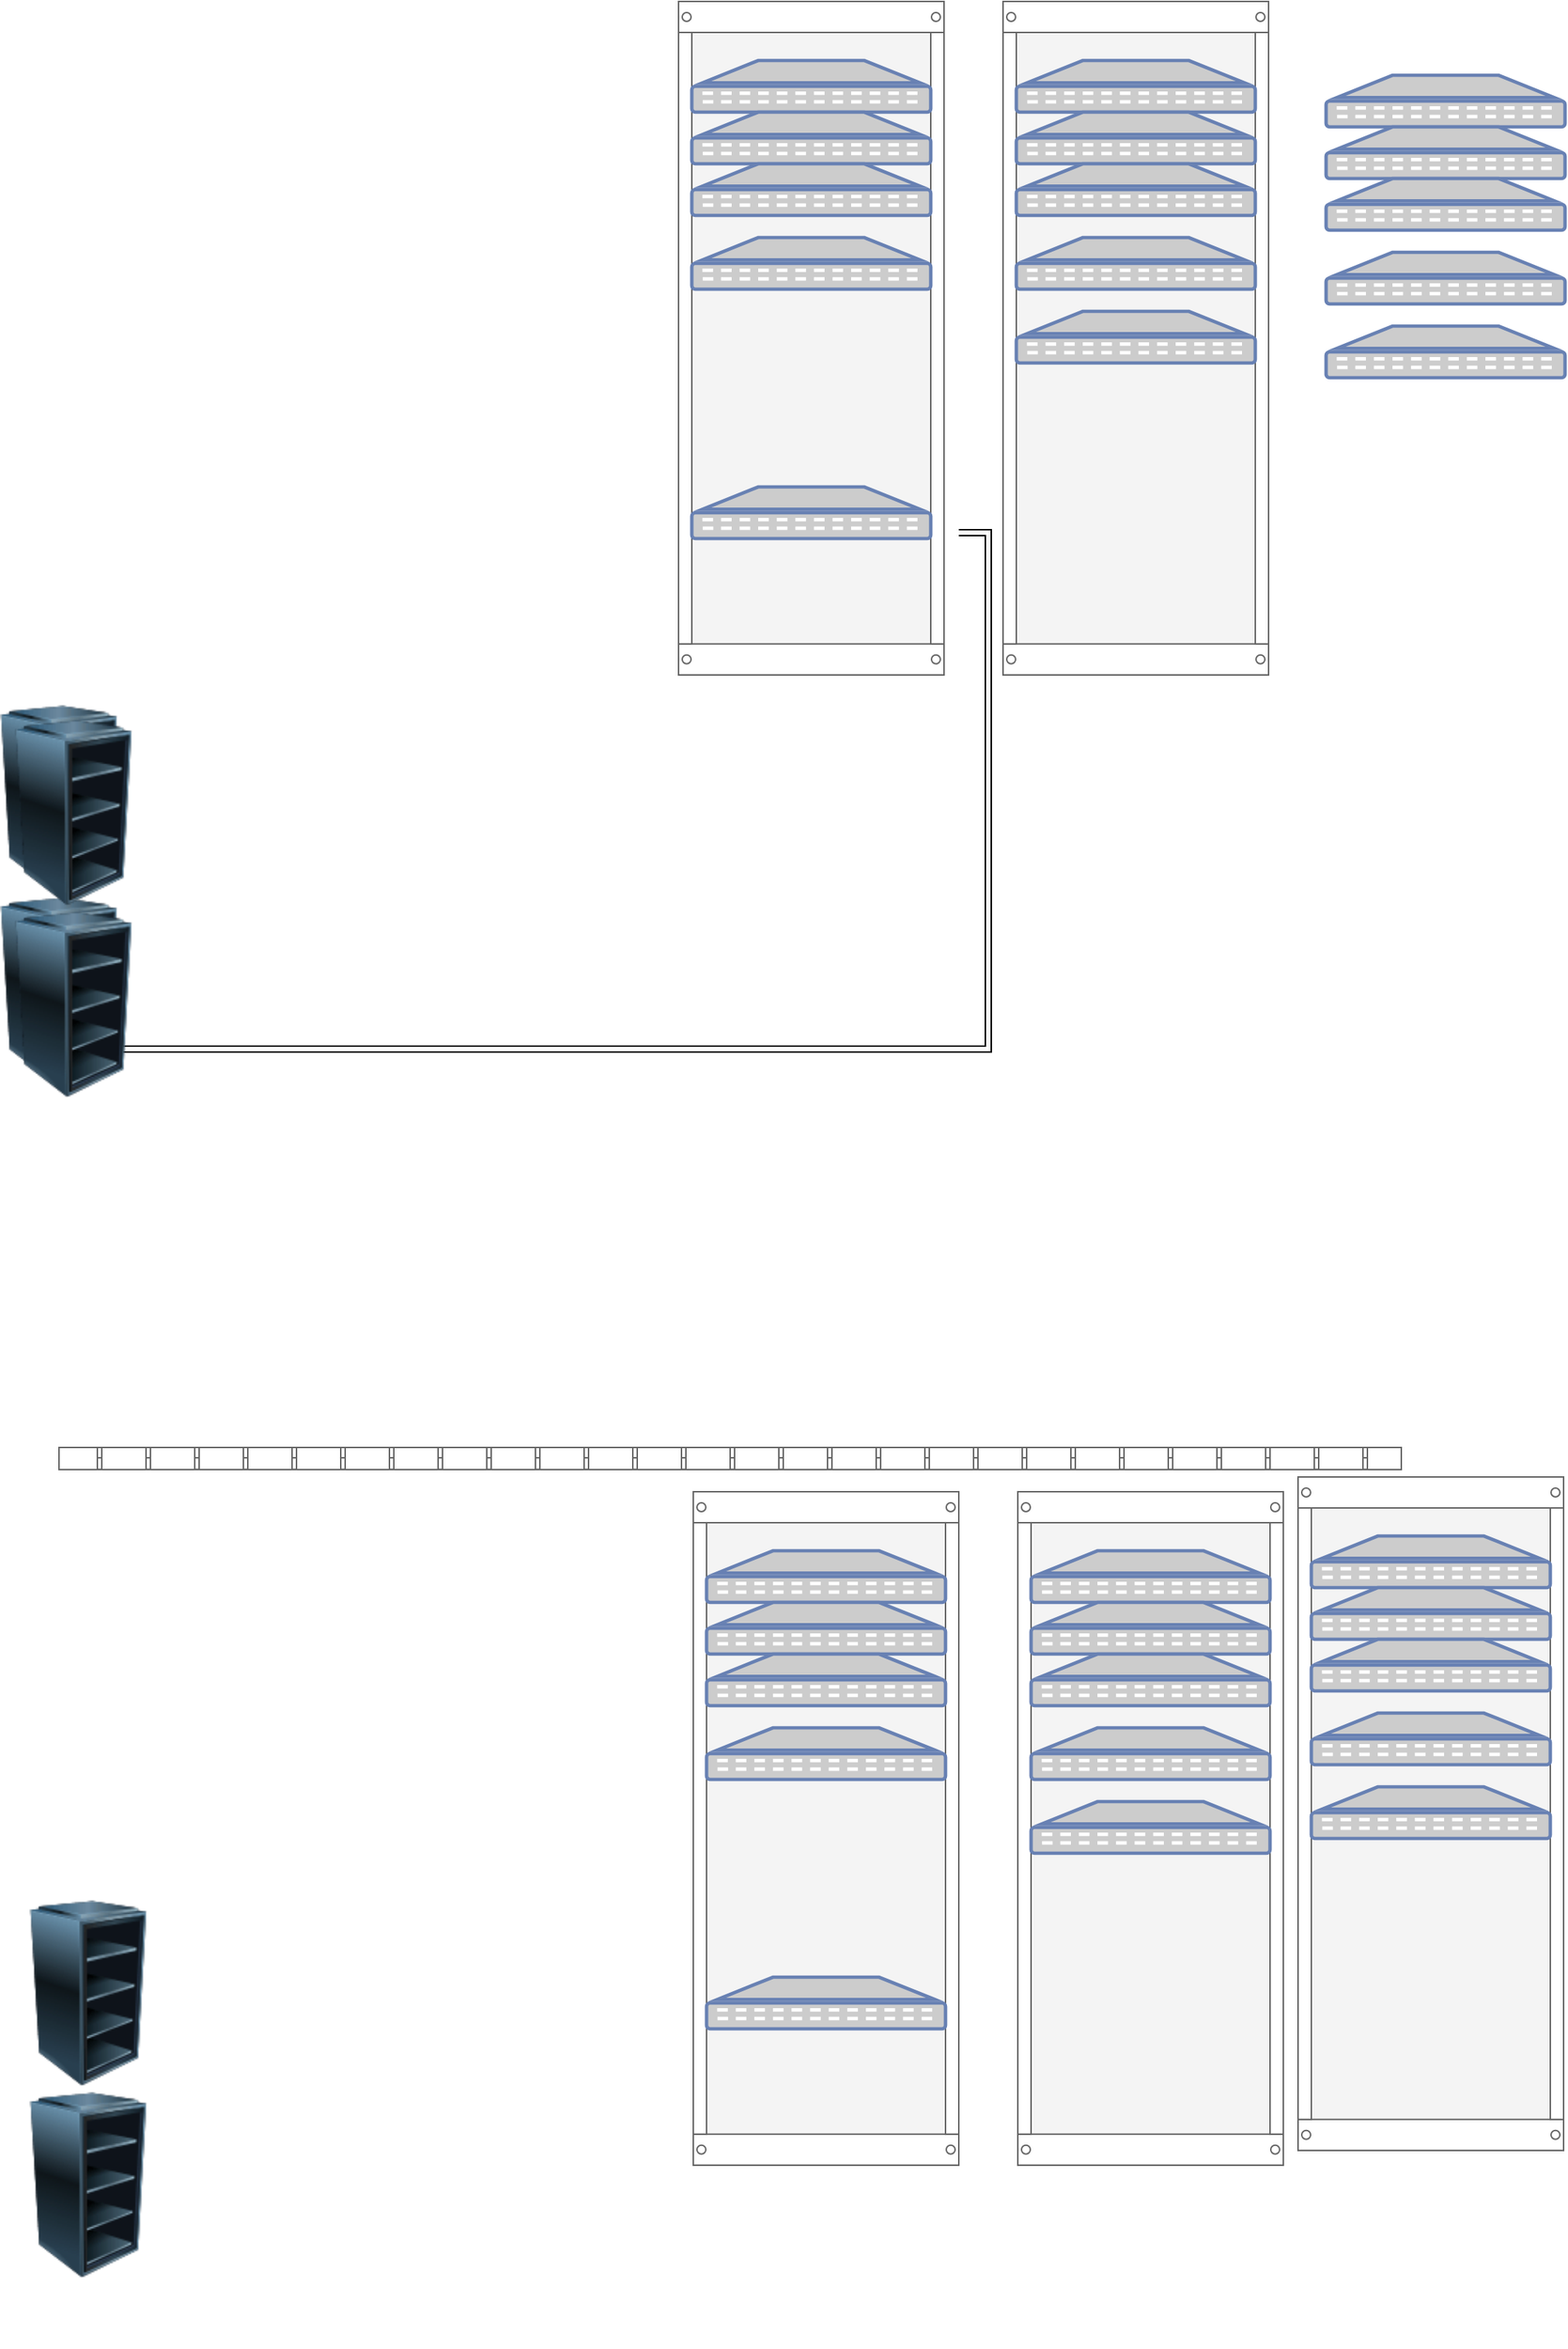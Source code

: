 <mxfile version="24.8.6">
  <diagram id="l2aKFoh6-Bn0gOPZ2l0T" name="Page-1">
    <mxGraphModel dx="1434" dy="780" grid="1" gridSize="10" guides="1" tooltips="1" connect="1" arrows="1" fold="1" page="1" pageScale="1" pageWidth="1169" pageHeight="827" math="0" shadow="0">
      <root>
        <mxCell id="0" />
        <mxCell id="1" parent="0" />
        <mxCell id="LPNpe_ohdMaBUvqTUtnA-45" style="edgeStyle=orthogonalEdgeStyle;rounded=0;orthogonalLoop=1;jettySize=auto;html=1;shape=link;" edge="1" parent="1" source="LPNpe_ohdMaBUvqTUtnA-26">
          <mxGeometry relative="1" as="geometry">
            <mxPoint x="740" y="410" as="targetPoint" />
            <mxPoint x="290" y="760" as="sourcePoint" />
            <Array as="points">
              <mxPoint x="760" y="760" />
              <mxPoint x="760" y="410" />
            </Array>
          </mxGeometry>
        </mxCell>
        <mxCell id="LPNpe_ohdMaBUvqTUtnA-26" value="" style="image;html=1;image=img/lib/clip_art/computers/Server_Rack_Empty_128x128.png" vertex="1" parent="1">
          <mxGeometry x="90" y="610" width="80" height="220" as="geometry" />
        </mxCell>
        <mxCell id="LPNpe_ohdMaBUvqTUtnA-28" value="" style="strokeColor=#666666;html=1;verticalLabelPosition=bottom;labelBackgroundColor=#ffffff;verticalAlign=top;outlineConnect=0;shadow=0;dashed=0;shape=mxgraph.rackGeneral.rackCabinet3;fillColor2=#f4f4f4;container=1;collapsible=0;childLayout=rack;allowGaps=1;marginLeft=9;marginRight=9;marginTop=21;marginBottom=22;textColor=#666666;numDisp=off;" vertex="1" parent="1">
          <mxGeometry x="550" y="50" width="180" height="460" as="geometry" />
        </mxCell>
        <mxCell id="LPNpe_ohdMaBUvqTUtnA-27" value="" style="fontColor=#0066CC;verticalAlign=top;verticalLabelPosition=bottom;labelPosition=center;align=center;html=1;outlineConnect=0;fillColor=#CCCCCC;strokeColor=#6881B3;gradientColor=none;gradientDirection=north;strokeWidth=2;shape=mxgraph.networks.patch_panel;" vertex="1" parent="LPNpe_ohdMaBUvqTUtnA-28">
          <mxGeometry x="9" y="40" width="162" height="35" as="geometry" />
        </mxCell>
        <mxCell id="LPNpe_ohdMaBUvqTUtnA-29" value="" style="fontColor=#0066CC;verticalAlign=top;verticalLabelPosition=bottom;labelPosition=center;align=center;html=1;outlineConnect=0;fillColor=#CCCCCC;strokeColor=#6881B3;gradientColor=none;gradientDirection=north;strokeWidth=2;shape=mxgraph.networks.patch_panel;" vertex="1" parent="LPNpe_ohdMaBUvqTUtnA-28">
          <mxGeometry x="9" y="75" width="162" height="35" as="geometry" />
        </mxCell>
        <mxCell id="LPNpe_ohdMaBUvqTUtnA-30" value="" style="fontColor=#0066CC;verticalAlign=top;verticalLabelPosition=bottom;labelPosition=center;align=center;html=1;outlineConnect=0;fillColor=#CCCCCC;strokeColor=#6881B3;gradientColor=none;gradientDirection=north;strokeWidth=2;shape=mxgraph.networks.patch_panel;" vertex="1" parent="LPNpe_ohdMaBUvqTUtnA-28">
          <mxGeometry x="9" y="110" width="162" height="35" as="geometry" />
        </mxCell>
        <mxCell id="LPNpe_ohdMaBUvqTUtnA-31" value="" style="fontColor=#0066CC;verticalAlign=top;verticalLabelPosition=bottom;labelPosition=center;align=center;html=1;outlineConnect=0;fillColor=#CCCCCC;strokeColor=#6881B3;gradientColor=none;gradientDirection=north;strokeWidth=2;shape=mxgraph.networks.patch_panel;" vertex="1" parent="LPNpe_ohdMaBUvqTUtnA-28">
          <mxGeometry x="9" y="160" width="162" height="35" as="geometry" />
        </mxCell>
        <mxCell id="LPNpe_ohdMaBUvqTUtnA-32" value="" style="fontColor=#0066CC;verticalAlign=top;verticalLabelPosition=bottom;labelPosition=center;align=center;html=1;outlineConnect=0;fillColor=#CCCCCC;strokeColor=#6881B3;gradientColor=none;gradientDirection=north;strokeWidth=2;shape=mxgraph.networks.patch_panel;" vertex="1" parent="LPNpe_ohdMaBUvqTUtnA-28">
          <mxGeometry x="9" y="329" width="162" height="35" as="geometry" />
        </mxCell>
        <mxCell id="LPNpe_ohdMaBUvqTUtnA-33" value="" style="strokeColor=#666666;html=1;verticalLabelPosition=bottom;labelBackgroundColor=#ffffff;verticalAlign=top;outlineConnect=0;shadow=0;dashed=0;shape=mxgraph.rackGeneral.rackCabinet3;fillColor2=#f4f4f4;container=1;collapsible=0;childLayout=rack;allowGaps=1;marginLeft=9;marginRight=9;marginTop=21;marginBottom=22;textColor=#666666;numDisp=off;" vertex="1" parent="1">
          <mxGeometry x="770" y="50" width="180" height="460" as="geometry" />
        </mxCell>
        <mxCell id="LPNpe_ohdMaBUvqTUtnA-34" value="" style="fontColor=#0066CC;verticalAlign=top;verticalLabelPosition=bottom;labelPosition=center;align=center;html=1;outlineConnect=0;fillColor=#CCCCCC;strokeColor=#6881B3;gradientColor=none;gradientDirection=north;strokeWidth=2;shape=mxgraph.networks.patch_panel;" vertex="1" parent="LPNpe_ohdMaBUvqTUtnA-33">
          <mxGeometry x="9" y="40" width="162" height="35" as="geometry" />
        </mxCell>
        <mxCell id="LPNpe_ohdMaBUvqTUtnA-35" value="" style="fontColor=#0066CC;verticalAlign=top;verticalLabelPosition=bottom;labelPosition=center;align=center;html=1;outlineConnect=0;fillColor=#CCCCCC;strokeColor=#6881B3;gradientColor=none;gradientDirection=north;strokeWidth=2;shape=mxgraph.networks.patch_panel;" vertex="1" parent="LPNpe_ohdMaBUvqTUtnA-33">
          <mxGeometry x="9" y="75" width="162" height="35" as="geometry" />
        </mxCell>
        <mxCell id="LPNpe_ohdMaBUvqTUtnA-36" value="" style="fontColor=#0066CC;verticalAlign=top;verticalLabelPosition=bottom;labelPosition=center;align=center;html=1;outlineConnect=0;fillColor=#CCCCCC;strokeColor=#6881B3;gradientColor=none;gradientDirection=north;strokeWidth=2;shape=mxgraph.networks.patch_panel;" vertex="1" parent="LPNpe_ohdMaBUvqTUtnA-33">
          <mxGeometry x="9" y="110" width="162" height="35" as="geometry" />
        </mxCell>
        <mxCell id="LPNpe_ohdMaBUvqTUtnA-37" value="" style="fontColor=#0066CC;verticalAlign=top;verticalLabelPosition=bottom;labelPosition=center;align=center;html=1;outlineConnect=0;fillColor=#CCCCCC;strokeColor=#6881B3;gradientColor=none;gradientDirection=north;strokeWidth=2;shape=mxgraph.networks.patch_panel;" vertex="1" parent="LPNpe_ohdMaBUvqTUtnA-33">
          <mxGeometry x="9" y="160" width="162" height="35" as="geometry" />
        </mxCell>
        <mxCell id="LPNpe_ohdMaBUvqTUtnA-38" value="" style="fontColor=#0066CC;verticalAlign=top;verticalLabelPosition=bottom;labelPosition=center;align=center;html=1;outlineConnect=0;fillColor=#CCCCCC;strokeColor=#6881B3;gradientColor=none;gradientDirection=north;strokeWidth=2;shape=mxgraph.networks.patch_panel;" vertex="1" parent="LPNpe_ohdMaBUvqTUtnA-33">
          <mxGeometry x="9" y="210" width="162" height="35" as="geometry" />
        </mxCell>
        <mxCell id="LPNpe_ohdMaBUvqTUtnA-39" value="" style="strokeColor=#666666;html=1;verticalLabelPosition=bottom;labelBackgroundColor=#ffffff;verticalAlign=top;outlineConnect=0;shadow=0;dashed=0;shape=mxgraph.rackGeneral.rackCabinet3;fillColor2=#f4f4f4;container=1;collapsible=0;childLayout=rack;allowGaps=1;marginLeft=9;marginRight=9;marginTop=21;marginBottom=22;textColor=#666666;numDisp=off;" vertex="1" parent="1">
          <mxGeometry x="970" y="1050" width="180" height="460" as="geometry" />
        </mxCell>
        <mxCell id="LPNpe_ohdMaBUvqTUtnA-40" value="" style="fontColor=#0066CC;verticalAlign=top;verticalLabelPosition=bottom;labelPosition=center;align=center;html=1;outlineConnect=0;fillColor=#CCCCCC;strokeColor=#6881B3;gradientColor=none;gradientDirection=north;strokeWidth=2;shape=mxgraph.networks.patch_panel;" vertex="1" parent="LPNpe_ohdMaBUvqTUtnA-39">
          <mxGeometry x="9" y="40" width="162" height="35" as="geometry" />
        </mxCell>
        <mxCell id="LPNpe_ohdMaBUvqTUtnA-41" value="" style="fontColor=#0066CC;verticalAlign=top;verticalLabelPosition=bottom;labelPosition=center;align=center;html=1;outlineConnect=0;fillColor=#CCCCCC;strokeColor=#6881B3;gradientColor=none;gradientDirection=north;strokeWidth=2;shape=mxgraph.networks.patch_panel;" vertex="1" parent="LPNpe_ohdMaBUvqTUtnA-39">
          <mxGeometry x="9" y="75" width="162" height="35" as="geometry" />
        </mxCell>
        <mxCell id="LPNpe_ohdMaBUvqTUtnA-42" value="" style="fontColor=#0066CC;verticalAlign=top;verticalLabelPosition=bottom;labelPosition=center;align=center;html=1;outlineConnect=0;fillColor=#CCCCCC;strokeColor=#6881B3;gradientColor=none;gradientDirection=north;strokeWidth=2;shape=mxgraph.networks.patch_panel;" vertex="1" parent="LPNpe_ohdMaBUvqTUtnA-39">
          <mxGeometry x="9" y="110" width="162" height="35" as="geometry" />
        </mxCell>
        <mxCell id="LPNpe_ohdMaBUvqTUtnA-43" value="" style="fontColor=#0066CC;verticalAlign=top;verticalLabelPosition=bottom;labelPosition=center;align=center;html=1;outlineConnect=0;fillColor=#CCCCCC;strokeColor=#6881B3;gradientColor=none;gradientDirection=north;strokeWidth=2;shape=mxgraph.networks.patch_panel;" vertex="1" parent="LPNpe_ohdMaBUvqTUtnA-39">
          <mxGeometry x="9" y="160" width="162" height="35" as="geometry" />
        </mxCell>
        <mxCell id="LPNpe_ohdMaBUvqTUtnA-44" value="" style="fontColor=#0066CC;verticalAlign=top;verticalLabelPosition=bottom;labelPosition=center;align=center;html=1;outlineConnect=0;fillColor=#CCCCCC;strokeColor=#6881B3;gradientColor=none;gradientDirection=north;strokeWidth=2;shape=mxgraph.networks.patch_panel;" vertex="1" parent="LPNpe_ohdMaBUvqTUtnA-39">
          <mxGeometry x="9" y="210" width="162" height="35" as="geometry" />
        </mxCell>
        <mxCell id="LPNpe_ohdMaBUvqTUtnA-47" value="" style="image;html=1;image=img/lib/clip_art/computers/Server_Rack_Empty_128x128.png" vertex="1" parent="1">
          <mxGeometry x="90" y="480" width="80" height="220" as="geometry" />
        </mxCell>
        <mxCell id="LPNpe_ohdMaBUvqTUtnA-49" value="" style="image;html=1;image=img/lib/clip_art/computers/Server_Rack_Empty_128x128.png" vertex="1" parent="1">
          <mxGeometry x="100" y="620" width="80" height="220" as="geometry" />
        </mxCell>
        <mxCell id="LPNpe_ohdMaBUvqTUtnA-50" value="" style="strokeColor=#666666;html=1;verticalLabelPosition=bottom;labelBackgroundColor=#ffffff;verticalAlign=top;outlineConnect=0;shadow=0;dashed=0;shape=mxgraph.rackGeneral.rackCabinet3;fillColor2=#f4f4f4;container=1;collapsible=0;childLayout=rack;allowGaps=1;marginLeft=9;marginRight=9;marginTop=21;marginBottom=22;textColor=#666666;numDisp=off;" vertex="1" parent="1">
          <mxGeometry x="560" y="1060" width="180" height="460" as="geometry" />
        </mxCell>
        <mxCell id="LPNpe_ohdMaBUvqTUtnA-51" value="" style="fontColor=#0066CC;verticalAlign=top;verticalLabelPosition=bottom;labelPosition=center;align=center;html=1;outlineConnect=0;fillColor=#CCCCCC;strokeColor=#6881B3;gradientColor=none;gradientDirection=north;strokeWidth=2;shape=mxgraph.networks.patch_panel;" vertex="1" parent="LPNpe_ohdMaBUvqTUtnA-50">
          <mxGeometry x="9" y="40" width="162" height="35" as="geometry" />
        </mxCell>
        <mxCell id="LPNpe_ohdMaBUvqTUtnA-52" value="" style="fontColor=#0066CC;verticalAlign=top;verticalLabelPosition=bottom;labelPosition=center;align=center;html=1;outlineConnect=0;fillColor=#CCCCCC;strokeColor=#6881B3;gradientColor=none;gradientDirection=north;strokeWidth=2;shape=mxgraph.networks.patch_panel;" vertex="1" parent="LPNpe_ohdMaBUvqTUtnA-50">
          <mxGeometry x="9" y="75" width="162" height="35" as="geometry" />
        </mxCell>
        <mxCell id="LPNpe_ohdMaBUvqTUtnA-53" value="" style="fontColor=#0066CC;verticalAlign=top;verticalLabelPosition=bottom;labelPosition=center;align=center;html=1;outlineConnect=0;fillColor=#CCCCCC;strokeColor=#6881B3;gradientColor=none;gradientDirection=north;strokeWidth=2;shape=mxgraph.networks.patch_panel;" vertex="1" parent="LPNpe_ohdMaBUvqTUtnA-50">
          <mxGeometry x="9" y="110" width="162" height="35" as="geometry" />
        </mxCell>
        <mxCell id="LPNpe_ohdMaBUvqTUtnA-54" value="" style="fontColor=#0066CC;verticalAlign=top;verticalLabelPosition=bottom;labelPosition=center;align=center;html=1;outlineConnect=0;fillColor=#CCCCCC;strokeColor=#6881B3;gradientColor=none;gradientDirection=north;strokeWidth=2;shape=mxgraph.networks.patch_panel;" vertex="1" parent="LPNpe_ohdMaBUvqTUtnA-50">
          <mxGeometry x="9" y="160" width="162" height="35" as="geometry" />
        </mxCell>
        <mxCell id="LPNpe_ohdMaBUvqTUtnA-55" value="" style="fontColor=#0066CC;verticalAlign=top;verticalLabelPosition=bottom;labelPosition=center;align=center;html=1;outlineConnect=0;fillColor=#CCCCCC;strokeColor=#6881B3;gradientColor=none;gradientDirection=north;strokeWidth=2;shape=mxgraph.networks.patch_panel;" vertex="1" parent="LPNpe_ohdMaBUvqTUtnA-50">
          <mxGeometry x="9" y="329" width="162" height="35" as="geometry" />
        </mxCell>
        <mxCell id="LPNpe_ohdMaBUvqTUtnA-56" value="" style="strokeColor=#666666;html=1;verticalLabelPosition=bottom;labelBackgroundColor=#ffffff;verticalAlign=top;outlineConnect=0;shadow=0;dashed=0;shape=mxgraph.rackGeneral.rackCabinet3;fillColor2=#f4f4f4;container=1;collapsible=0;childLayout=rack;allowGaps=1;marginLeft=9;marginRight=9;marginTop=21;marginBottom=22;textColor=#666666;numDisp=off;" vertex="1" parent="1">
          <mxGeometry x="780" y="1060" width="180" height="460" as="geometry" />
        </mxCell>
        <mxCell id="LPNpe_ohdMaBUvqTUtnA-57" value="" style="fontColor=#0066CC;verticalAlign=top;verticalLabelPosition=bottom;labelPosition=center;align=center;html=1;outlineConnect=0;fillColor=#CCCCCC;strokeColor=#6881B3;gradientColor=none;gradientDirection=north;strokeWidth=2;shape=mxgraph.networks.patch_panel;" vertex="1" parent="LPNpe_ohdMaBUvqTUtnA-56">
          <mxGeometry x="9" y="40" width="162" height="35" as="geometry" />
        </mxCell>
        <mxCell id="LPNpe_ohdMaBUvqTUtnA-58" value="" style="fontColor=#0066CC;verticalAlign=top;verticalLabelPosition=bottom;labelPosition=center;align=center;html=1;outlineConnect=0;fillColor=#CCCCCC;strokeColor=#6881B3;gradientColor=none;gradientDirection=north;strokeWidth=2;shape=mxgraph.networks.patch_panel;" vertex="1" parent="LPNpe_ohdMaBUvqTUtnA-56">
          <mxGeometry x="9" y="75" width="162" height="35" as="geometry" />
        </mxCell>
        <mxCell id="LPNpe_ohdMaBUvqTUtnA-59" value="" style="fontColor=#0066CC;verticalAlign=top;verticalLabelPosition=bottom;labelPosition=center;align=center;html=1;outlineConnect=0;fillColor=#CCCCCC;strokeColor=#6881B3;gradientColor=none;gradientDirection=north;strokeWidth=2;shape=mxgraph.networks.patch_panel;" vertex="1" parent="LPNpe_ohdMaBUvqTUtnA-56">
          <mxGeometry x="9" y="110" width="162" height="35" as="geometry" />
        </mxCell>
        <mxCell id="LPNpe_ohdMaBUvqTUtnA-60" value="" style="fontColor=#0066CC;verticalAlign=top;verticalLabelPosition=bottom;labelPosition=center;align=center;html=1;outlineConnect=0;fillColor=#CCCCCC;strokeColor=#6881B3;gradientColor=none;gradientDirection=north;strokeWidth=2;shape=mxgraph.networks.patch_panel;" vertex="1" parent="LPNpe_ohdMaBUvqTUtnA-56">
          <mxGeometry x="9" y="160" width="162" height="35" as="geometry" />
        </mxCell>
        <mxCell id="LPNpe_ohdMaBUvqTUtnA-61" value="" style="fontColor=#0066CC;verticalAlign=top;verticalLabelPosition=bottom;labelPosition=center;align=center;html=1;outlineConnect=0;fillColor=#CCCCCC;strokeColor=#6881B3;gradientColor=none;gradientDirection=north;strokeWidth=2;shape=mxgraph.networks.patch_panel;" vertex="1" parent="LPNpe_ohdMaBUvqTUtnA-56">
          <mxGeometry x="9" y="210" width="162" height="35" as="geometry" />
        </mxCell>
        <mxCell id="LPNpe_ohdMaBUvqTUtnA-62" value="" style="fontColor=#0066CC;verticalAlign=top;verticalLabelPosition=bottom;labelPosition=center;align=center;html=1;outlineConnect=0;fillColor=#CCCCCC;strokeColor=#6881B3;gradientColor=none;gradientDirection=north;strokeWidth=2;shape=mxgraph.networks.patch_panel;" vertex="1" parent="1">
          <mxGeometry x="989" y="100" width="162" height="35" as="geometry" />
        </mxCell>
        <mxCell id="LPNpe_ohdMaBUvqTUtnA-63" value="" style="fontColor=#0066CC;verticalAlign=top;verticalLabelPosition=bottom;labelPosition=center;align=center;html=1;outlineConnect=0;fillColor=#CCCCCC;strokeColor=#6881B3;gradientColor=none;gradientDirection=north;strokeWidth=2;shape=mxgraph.networks.patch_panel;" vertex="1" parent="1">
          <mxGeometry x="989" y="135" width="162" height="35" as="geometry" />
        </mxCell>
        <mxCell id="LPNpe_ohdMaBUvqTUtnA-64" value="" style="fontColor=#0066CC;verticalAlign=top;verticalLabelPosition=bottom;labelPosition=center;align=center;html=1;outlineConnect=0;fillColor=#CCCCCC;strokeColor=#6881B3;gradientColor=none;gradientDirection=north;strokeWidth=2;shape=mxgraph.networks.patch_panel;" vertex="1" parent="1">
          <mxGeometry x="989" y="170" width="162" height="35" as="geometry" />
        </mxCell>
        <mxCell id="LPNpe_ohdMaBUvqTUtnA-65" value="" style="fontColor=#0066CC;verticalAlign=top;verticalLabelPosition=bottom;labelPosition=center;align=center;html=1;outlineConnect=0;fillColor=#CCCCCC;strokeColor=#6881B3;gradientColor=none;gradientDirection=north;strokeWidth=2;shape=mxgraph.networks.patch_panel;" vertex="1" parent="1">
          <mxGeometry x="989" y="220" width="162" height="35" as="geometry" />
        </mxCell>
        <mxCell id="LPNpe_ohdMaBUvqTUtnA-66" value="" style="fontColor=#0066CC;verticalAlign=top;verticalLabelPosition=bottom;labelPosition=center;align=center;html=1;outlineConnect=0;fillColor=#CCCCCC;strokeColor=#6881B3;gradientColor=none;gradientDirection=north;strokeWidth=2;shape=mxgraph.networks.patch_panel;" vertex="1" parent="1">
          <mxGeometry x="989" y="270" width="162" height="35" as="geometry" />
        </mxCell>
        <mxCell id="LPNpe_ohdMaBUvqTUtnA-67" value="" style="image;html=1;image=img/lib/clip_art/computers/Server_Rack_Empty_128x128.png" vertex="1" parent="1">
          <mxGeometry x="100" y="490" width="80" height="220" as="geometry" />
        </mxCell>
        <mxCell id="LPNpe_ohdMaBUvqTUtnA-68" value="" style="image;html=1;image=img/lib/clip_art/computers/Server_Rack_Empty_128x128.png" vertex="1" parent="1">
          <mxGeometry x="110" y="1420" width="80" height="220" as="geometry" />
        </mxCell>
        <mxCell id="LPNpe_ohdMaBUvqTUtnA-69" value="" style="image;html=1;image=img/lib/clip_art/computers/Server_Rack_Empty_128x128.png;rotation=0;" vertex="1" parent="1">
          <mxGeometry x="110" y="1290" width="80" height="220" as="geometry" />
        </mxCell>
        <mxCell id="LPNpe_ohdMaBUvqTUtnA-71" value="" style="strokeColor=#666666;html=1;labelPosition=right;align=left;spacingLeft=15;shadow=0;dashed=0;outlineConnect=0;shape=mxgraph.rackGeneral.horCableDuct;" vertex="1" parent="1">
          <mxGeometry x="130" y="1030" width="910" height="15" as="geometry" />
        </mxCell>
      </root>
    </mxGraphModel>
  </diagram>
</mxfile>
